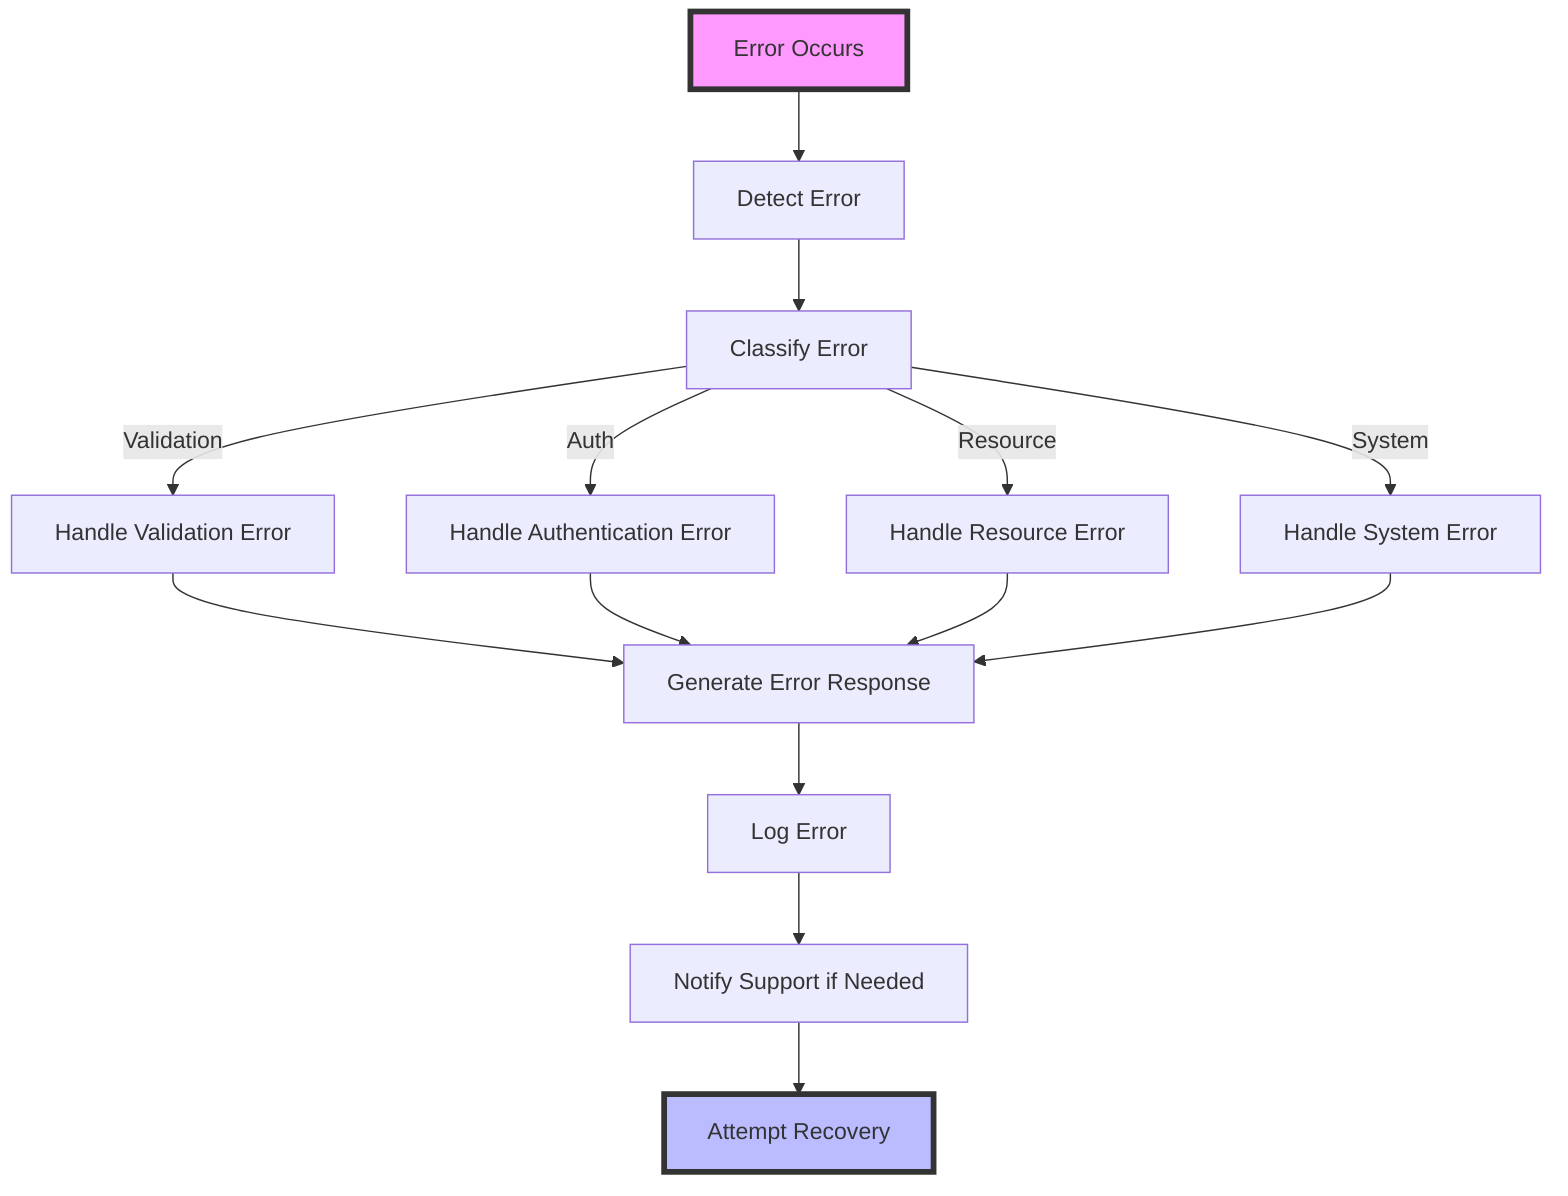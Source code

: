 flowchart TD
    Start[Error Occurs] --> Detect[Detect Error]
    Detect --> Classify[Classify Error]
    Classify -->|Validation| Validate[Handle Validation Error]
    Classify -->|Auth| Auth[Handle Authentication Error]
    Classify -->|Resource| Resource[Handle Resource Error]
    Classify -->|System| System[Handle System Error]
    
    Validate --> Response[Generate Error Response]
    Auth --> Response
    Resource --> Response
    System --> Response
    
    Response --> Log[Log Error]
    Log --> Notify[Notify Support if Needed]
    Notify --> Recover[Attempt Recovery]
    
    style Start fill:#f9f,stroke:#333,stroke-width:4px
    style Recover fill:#bbf,stroke:#333,stroke-width:4px